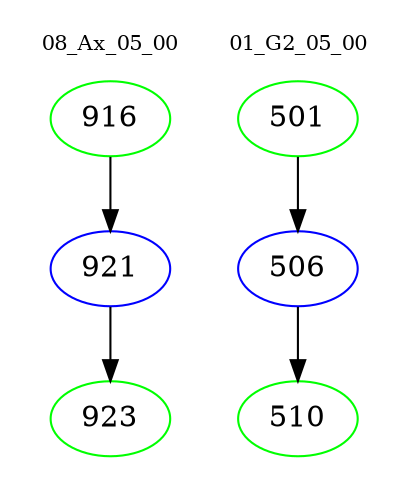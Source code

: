 digraph{
subgraph cluster_0 {
color = white
label = "08_Ax_05_00";
fontsize=10;
T0_916 [label="916", color="green"]
T0_916 -> T0_921 [color="black"]
T0_921 [label="921", color="blue"]
T0_921 -> T0_923 [color="black"]
T0_923 [label="923", color="green"]
}
subgraph cluster_1 {
color = white
label = "01_G2_05_00";
fontsize=10;
T1_501 [label="501", color="green"]
T1_501 -> T1_506 [color="black"]
T1_506 [label="506", color="blue"]
T1_506 -> T1_510 [color="black"]
T1_510 [label="510", color="green"]
}
}
